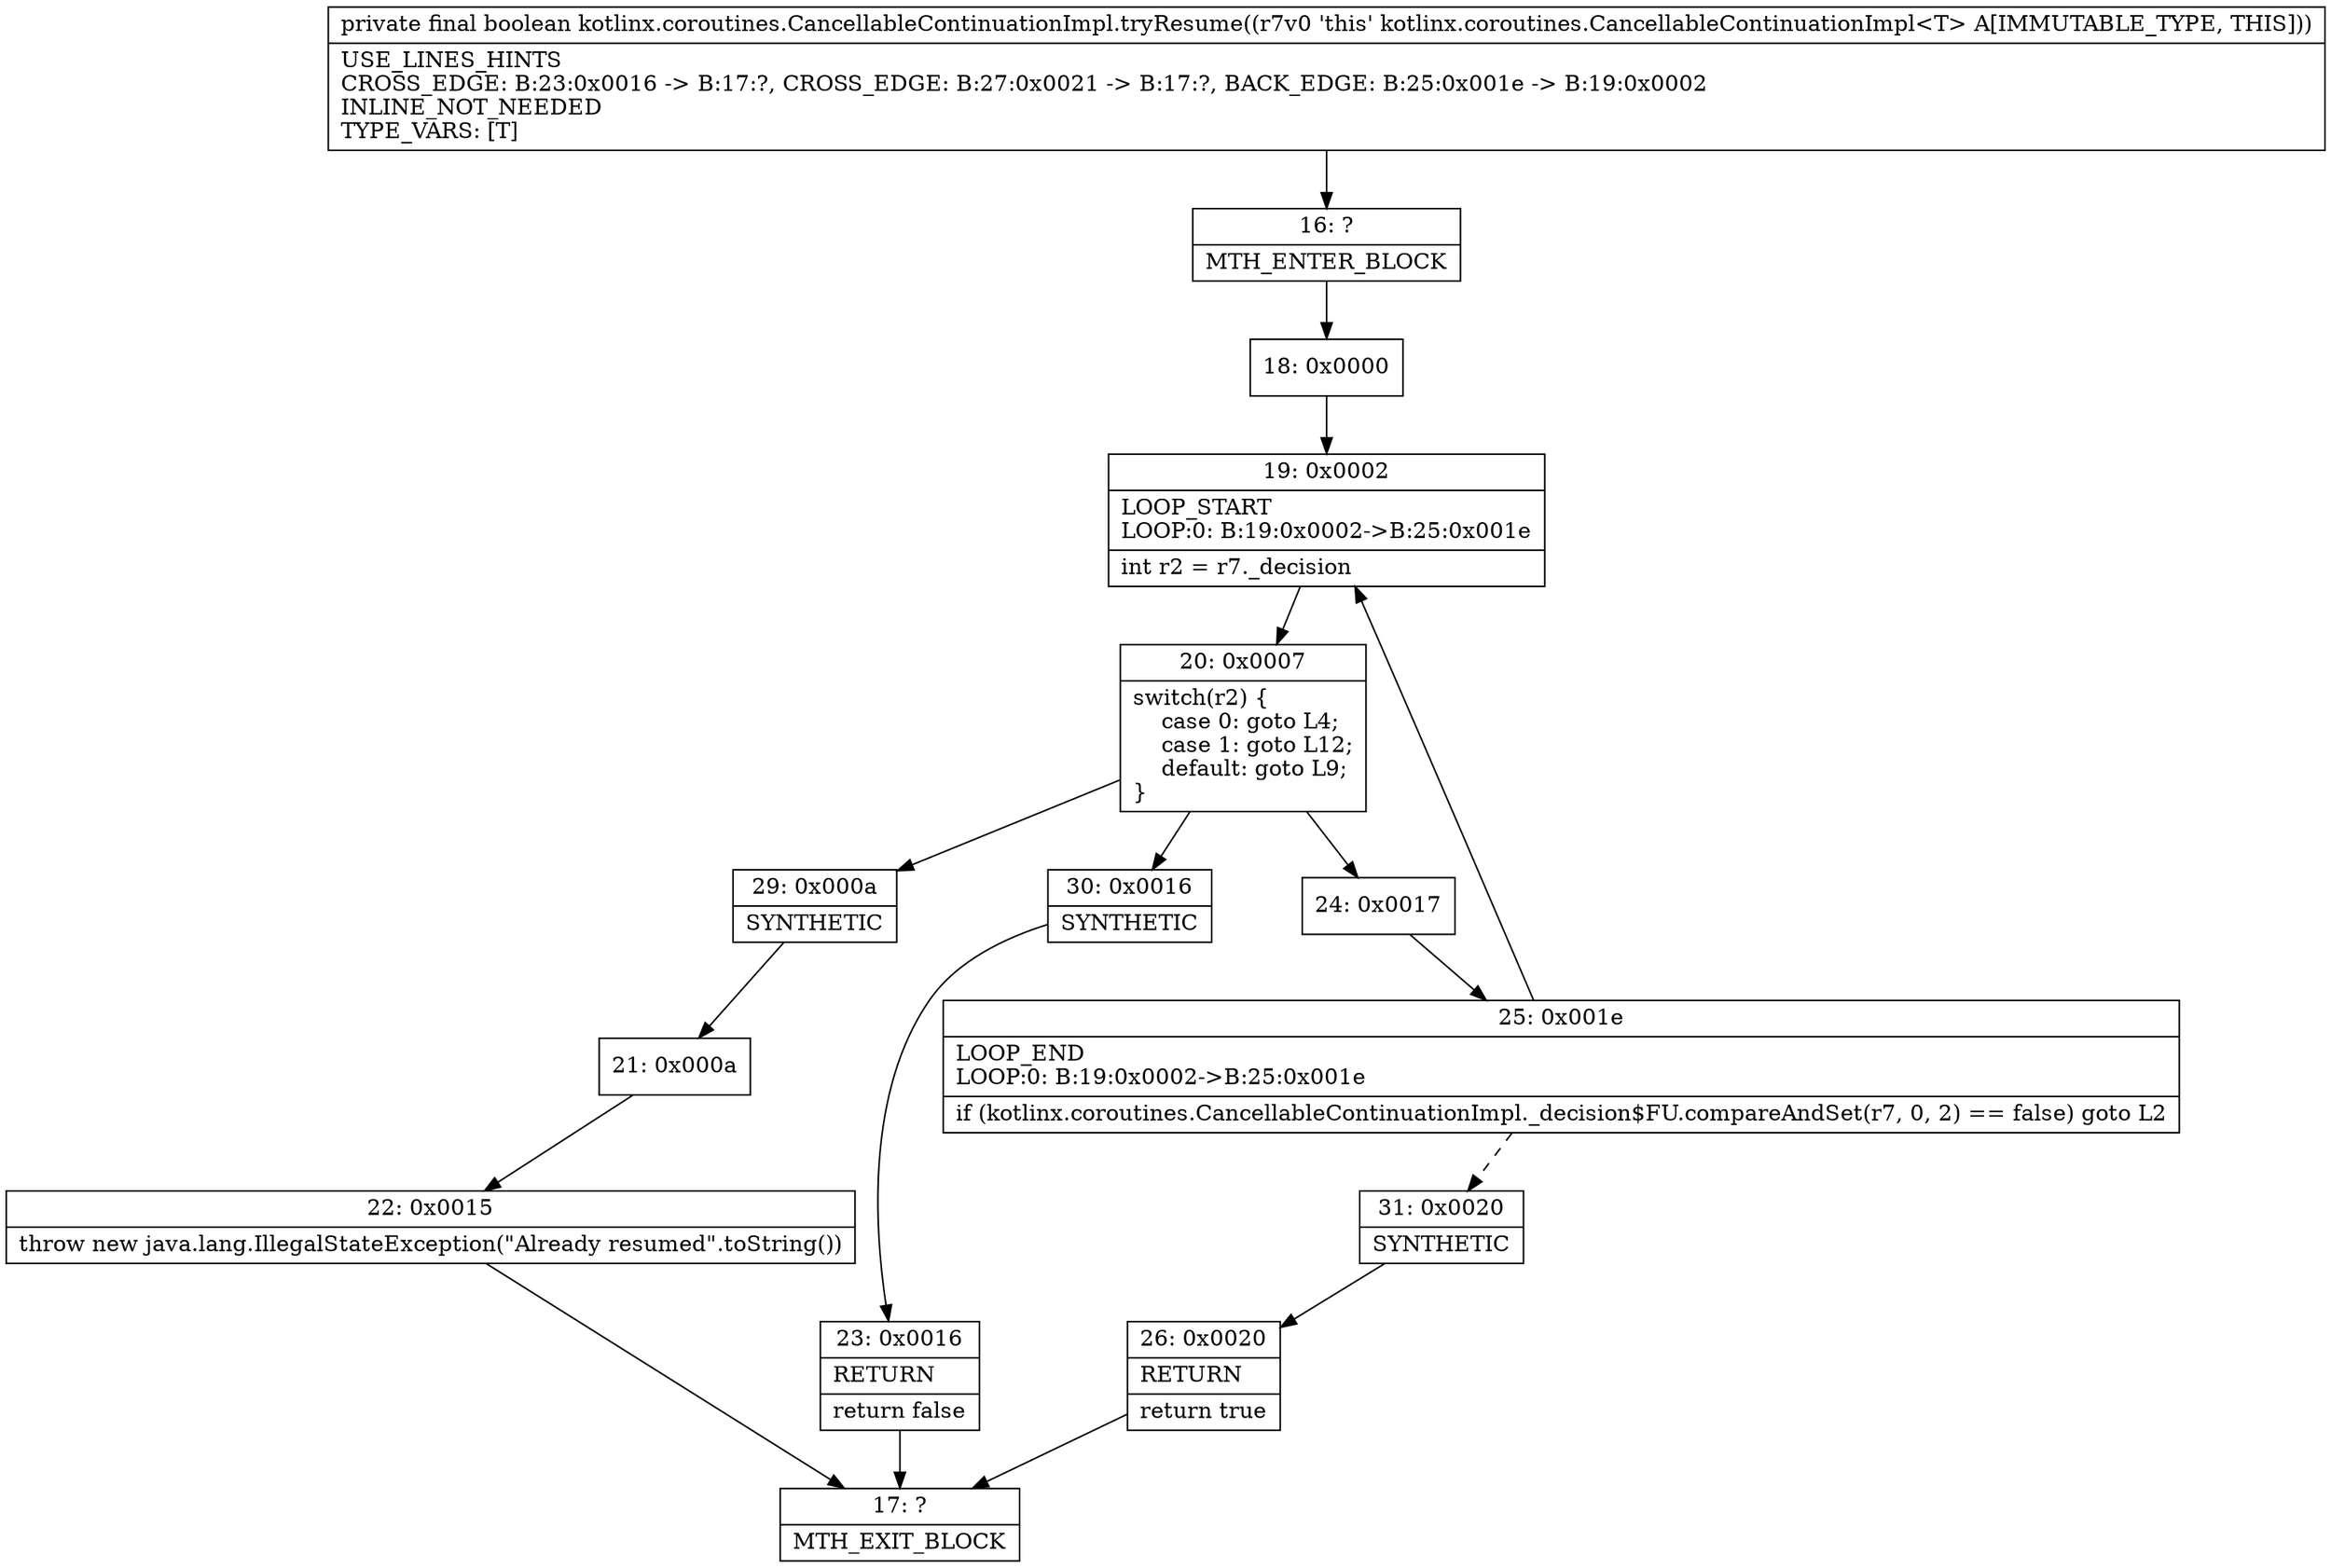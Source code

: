 digraph "CFG forkotlinx.coroutines.CancellableContinuationImpl.tryResume()Z" {
Node_16 [shape=record,label="{16\:\ ?|MTH_ENTER_BLOCK\l}"];
Node_18 [shape=record,label="{18\:\ 0x0000}"];
Node_19 [shape=record,label="{19\:\ 0x0002|LOOP_START\lLOOP:0: B:19:0x0002\-\>B:25:0x001e\l|int r2 = r7._decision\l}"];
Node_20 [shape=record,label="{20\:\ 0x0007|switch(r2) \{\l    case 0: goto L4;\l    case 1: goto L12;\l    default: goto L9;\l\}\l}"];
Node_24 [shape=record,label="{24\:\ 0x0017}"];
Node_25 [shape=record,label="{25\:\ 0x001e|LOOP_END\lLOOP:0: B:19:0x0002\-\>B:25:0x001e\l|if (kotlinx.coroutines.CancellableContinuationImpl._decision$FU.compareAndSet(r7, 0, 2) == false) goto L2\l}"];
Node_31 [shape=record,label="{31\:\ 0x0020|SYNTHETIC\l}"];
Node_26 [shape=record,label="{26\:\ 0x0020|RETURN\l|return true\l}"];
Node_17 [shape=record,label="{17\:\ ?|MTH_EXIT_BLOCK\l}"];
Node_29 [shape=record,label="{29\:\ 0x000a|SYNTHETIC\l}"];
Node_21 [shape=record,label="{21\:\ 0x000a}"];
Node_22 [shape=record,label="{22\:\ 0x0015|throw new java.lang.IllegalStateException(\"Already resumed\".toString())\l}"];
Node_30 [shape=record,label="{30\:\ 0x0016|SYNTHETIC\l}"];
Node_23 [shape=record,label="{23\:\ 0x0016|RETURN\l|return false\l}"];
MethodNode[shape=record,label="{private final boolean kotlinx.coroutines.CancellableContinuationImpl.tryResume((r7v0 'this' kotlinx.coroutines.CancellableContinuationImpl\<T\> A[IMMUTABLE_TYPE, THIS]))  | USE_LINES_HINTS\lCROSS_EDGE: B:23:0x0016 \-\> B:17:?, CROSS_EDGE: B:27:0x0021 \-\> B:17:?, BACK_EDGE: B:25:0x001e \-\> B:19:0x0002\lINLINE_NOT_NEEDED\lTYPE_VARS: [T]\l}"];
MethodNode -> Node_16;Node_16 -> Node_18;
Node_18 -> Node_19;
Node_19 -> Node_20;
Node_20 -> Node_24;
Node_20 -> Node_29;
Node_20 -> Node_30;
Node_24 -> Node_25;
Node_25 -> Node_19;
Node_25 -> Node_31[style=dashed];
Node_31 -> Node_26;
Node_26 -> Node_17;
Node_29 -> Node_21;
Node_21 -> Node_22;
Node_22 -> Node_17;
Node_30 -> Node_23;
Node_23 -> Node_17;
}


